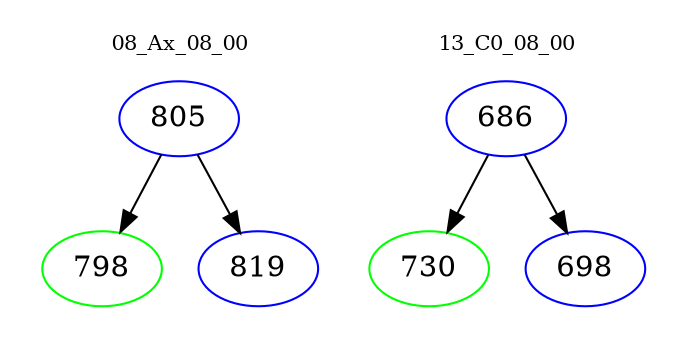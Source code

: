 digraph{
subgraph cluster_0 {
color = white
label = "08_Ax_08_00";
fontsize=10;
T0_805 [label="805", color="blue"]
T0_805 -> T0_798 [color="black"]
T0_798 [label="798", color="green"]
T0_805 -> T0_819 [color="black"]
T0_819 [label="819", color="blue"]
}
subgraph cluster_1 {
color = white
label = "13_C0_08_00";
fontsize=10;
T1_686 [label="686", color="blue"]
T1_686 -> T1_730 [color="black"]
T1_730 [label="730", color="green"]
T1_686 -> T1_698 [color="black"]
T1_698 [label="698", color="blue"]
}
}
